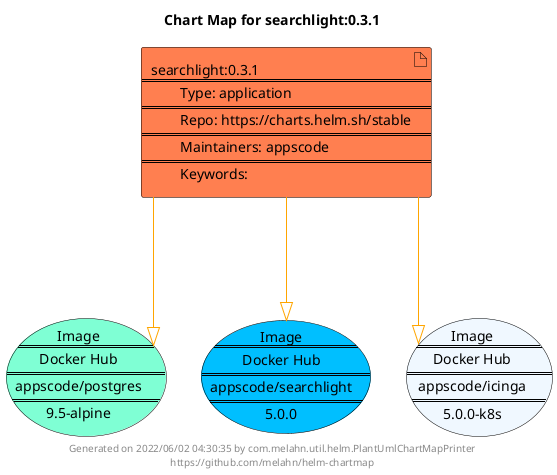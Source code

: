 @startuml
skinparam linetype ortho
skinparam backgroundColor white
skinparam usecaseBorderColor black
skinparam usecaseArrowColor LightSlateGray
skinparam artifactBorderColor black
skinparam artifactArrowColor LightSlateGray

title Chart Map for searchlight:0.3.1

'There is one referenced Helm Chart
artifact "searchlight:0.3.1\n====\n\tType: application\n====\n\tRepo: https://charts.helm.sh/stable\n====\n\tMaintainers: appscode\n====\n\tKeywords: " as searchlight_0_3_1 #Coral

'There are 3 referenced Docker Images
usecase "Image\n====\nDocker Hub\n====\nappscode/postgres\n====\n9.5-alpine" as appscode_postgres_9_5_alpine #Aquamarine
usecase "Image\n====\nDocker Hub\n====\nappscode/searchlight\n====\n5.0.0" as appscode_searchlight_5_0_0 #DeepSkyBlue
usecase "Image\n====\nDocker Hub\n====\nappscode/icinga\n====\n5.0.0-k8s" as appscode_icinga_5_0_0_k8s #AliceBlue

'Chart Dependencies
searchlight_0_3_1--[#orange]-|>appscode_postgres_9_5_alpine
searchlight_0_3_1--[#orange]-|>appscode_icinga_5_0_0_k8s
searchlight_0_3_1--[#orange]-|>appscode_searchlight_5_0_0

center footer Generated on 2022/06/02 04:30:35 by com.melahn.util.helm.PlantUmlChartMapPrinter\nhttps://github.com/melahn/helm-chartmap
@enduml
